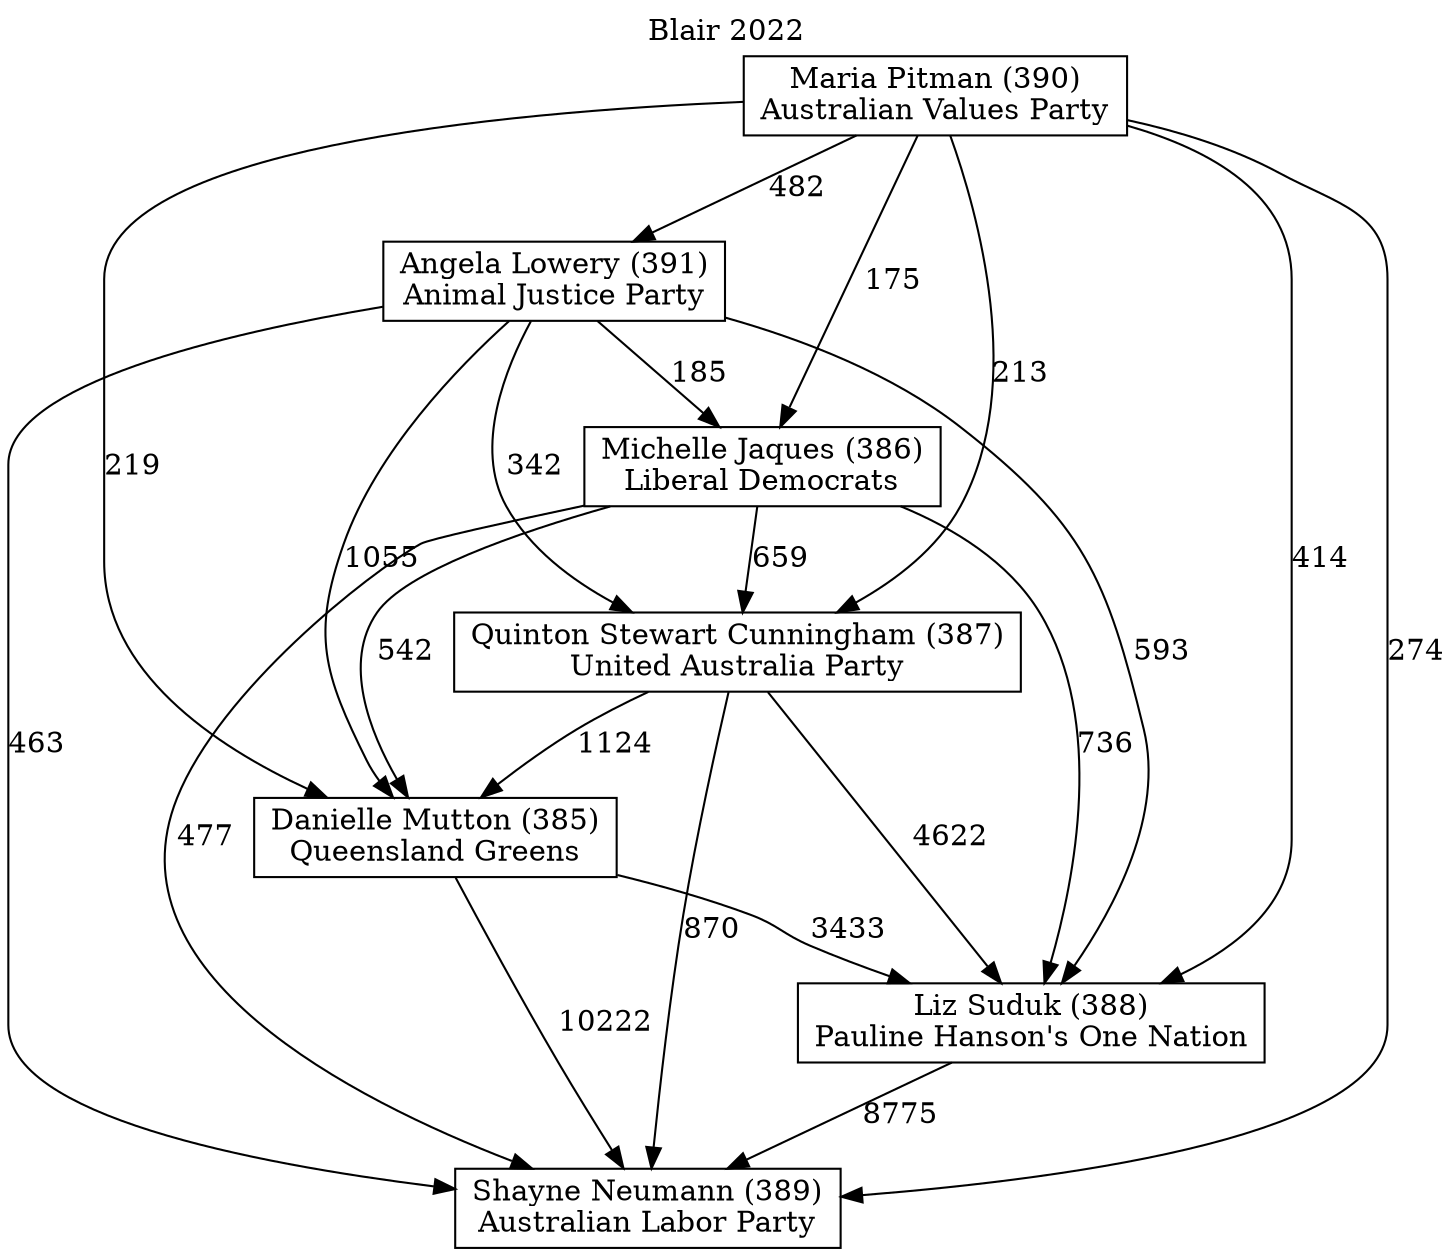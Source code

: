 // House preference flow
digraph "Shayne Neumann (389)_Blair_2022" {
	graph [label="Blair 2022" labelloc=t mclimit=10]
	node [shape=box]
	"Quinton Stewart Cunningham (387)" [label="Quinton Stewart Cunningham (387)
United Australia Party"]
	"Maria Pitman (390)" [label="Maria Pitman (390)
Australian Values Party"]
	"Michelle Jaques (386)" [label="Michelle Jaques (386)
Liberal Democrats"]
	"Shayne Neumann (389)" [label="Shayne Neumann (389)
Australian Labor Party"]
	"Liz Suduk (388)" [label="Liz Suduk (388)
Pauline Hanson's One Nation"]
	"Angela Lowery (391)" [label="Angela Lowery (391)
Animal Justice Party"]
	"Danielle Mutton (385)" [label="Danielle Mutton (385)
Queensland Greens"]
	"Michelle Jaques (386)" -> "Liz Suduk (388)" [label=736]
	"Michelle Jaques (386)" -> "Quinton Stewart Cunningham (387)" [label=659]
	"Quinton Stewart Cunningham (387)" -> "Shayne Neumann (389)" [label=870]
	"Maria Pitman (390)" -> "Michelle Jaques (386)" [label=175]
	"Angela Lowery (391)" -> "Quinton Stewart Cunningham (387)" [label=342]
	"Danielle Mutton (385)" -> "Liz Suduk (388)" [label=3433]
	"Angela Lowery (391)" -> "Shayne Neumann (389)" [label=463]
	"Michelle Jaques (386)" -> "Shayne Neumann (389)" [label=477]
	"Michelle Jaques (386)" -> "Danielle Mutton (385)" [label=542]
	"Maria Pitman (390)" -> "Quinton Stewart Cunningham (387)" [label=213]
	"Liz Suduk (388)" -> "Shayne Neumann (389)" [label=8775]
	"Maria Pitman (390)" -> "Liz Suduk (388)" [label=414]
	"Maria Pitman (390)" -> "Danielle Mutton (385)" [label=219]
	"Angela Lowery (391)" -> "Liz Suduk (388)" [label=593]
	"Maria Pitman (390)" -> "Shayne Neumann (389)" [label=274]
	"Quinton Stewart Cunningham (387)" -> "Liz Suduk (388)" [label=4622]
	"Danielle Mutton (385)" -> "Shayne Neumann (389)" [label=10222]
	"Angela Lowery (391)" -> "Danielle Mutton (385)" [label=1055]
	"Angela Lowery (391)" -> "Michelle Jaques (386)" [label=185]
	"Maria Pitman (390)" -> "Angela Lowery (391)" [label=482]
	"Quinton Stewart Cunningham (387)" -> "Danielle Mutton (385)" [label=1124]
}
